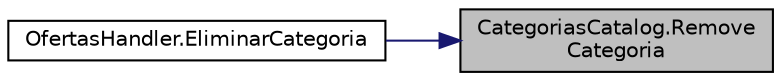 digraph "CategoriasCatalog.RemoveCategoria"
{
 // INTERACTIVE_SVG=YES
 // LATEX_PDF_SIZE
  edge [fontname="Helvetica",fontsize="10",labelfontname="Helvetica",labelfontsize="10"];
  node [fontname="Helvetica",fontsize="10",shape=record];
  rankdir="RL";
  Node1 [label="CategoriasCatalog.Remove\lCategoria",height=0.2,width=0.4,color="black", fillcolor="grey75", style="filled", fontcolor="black",tooltip="Método para eliminar una categoría."];
  Node1 -> Node2 [dir="back",color="midnightblue",fontsize="10",style="solid",fontname="Helvetica"];
  Node2 [label="OfertasHandler.EliminarCategoria",height=0.2,width=0.4,color="black", fillcolor="white", style="filled",URL="$classOfertasHandler.html#a5e4a2a347fd4f2861d3d976bef9844c1",tooltip="Método para eliminar una categoría."];
}
